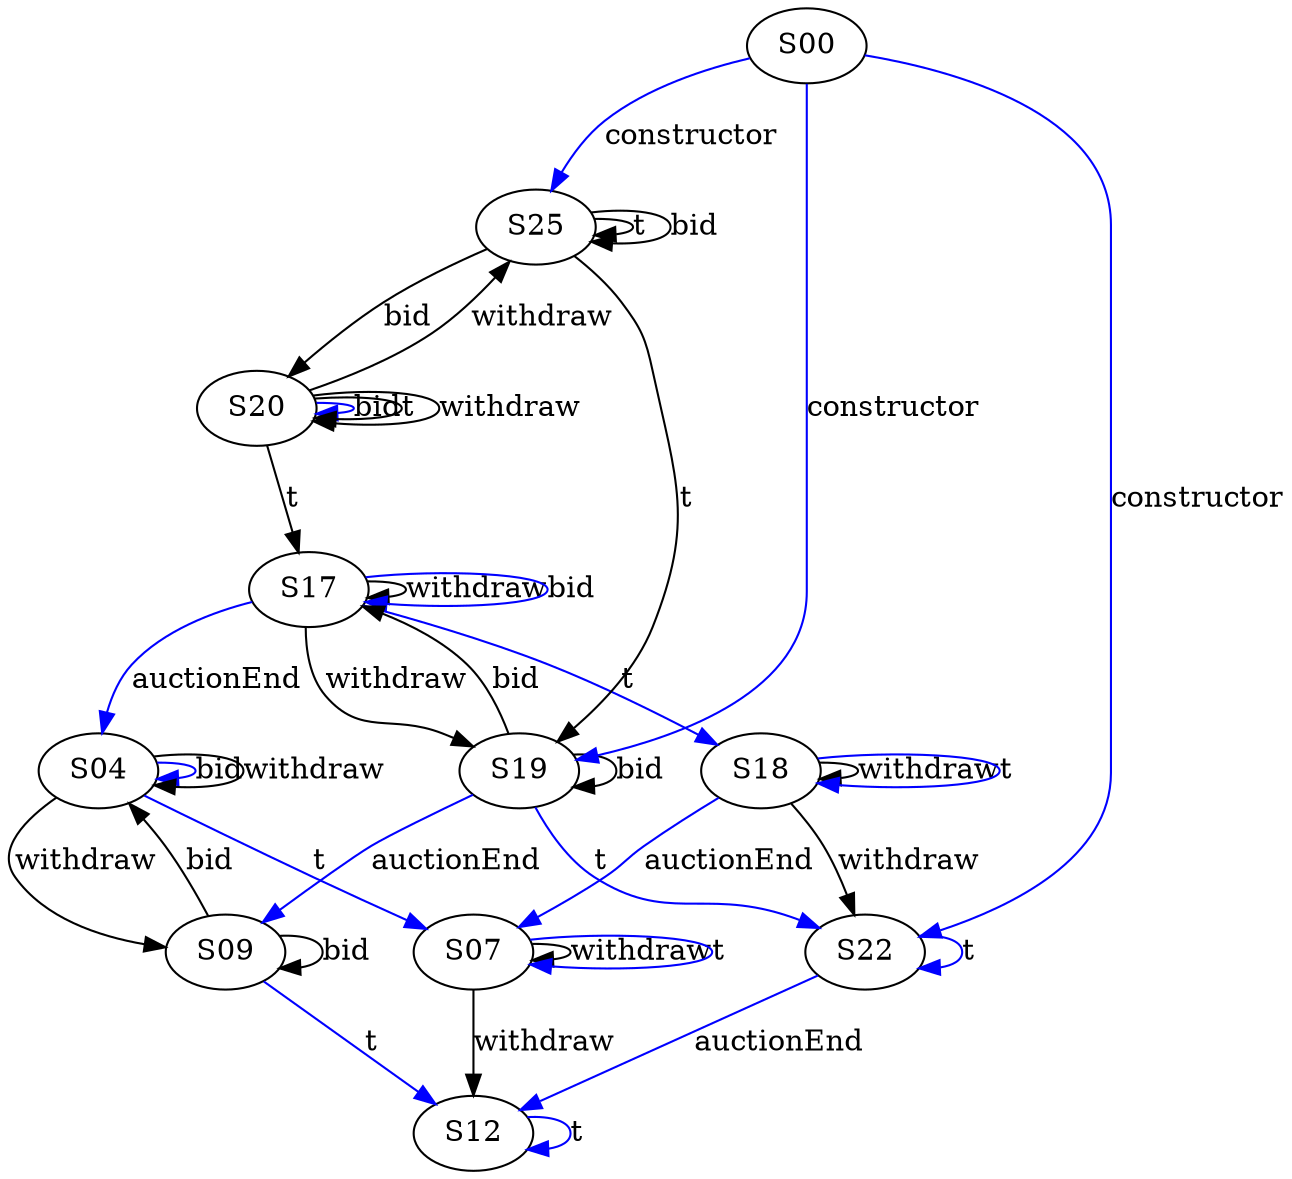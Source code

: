 digraph {

S04->S04 [label="bid", style="", color="blue"]
S09->S04 [label="bid", style="", color="black"]
S09->S09 [label="bid", style="", color="black"]
S17->S18 [label="t", style="", color="blue"]
S17->S17 [label="withdraw", style="", color="black"]
S17->S19 [label="withdraw", style="", color="black"]
S19->S09 [label="auctionEnd", style="", color="blue"]
S18->S18 [label="withdraw", style="", color="black"]
S18->S22 [label="withdraw", style="", color="black"]
S17->S04 [label="auctionEnd", style="", color="blue"]
S17->S17 [label="bid", style="", color="blue"]
S25->S19 [label="t", style="", color="black"]
S25->S25 [label="t", style="", color="black"]
S04->S07 [label="t", style="", color="blue"]
S20->S20 [label="bid", style="", color="blue"]
S20->S17 [label="t", style="", color="black"]
S20->S20 [label="t", style="", color="black"]
S12->S12 [label="t", style="", color="blue"]
S25->S20 [label="bid", style="", color="black"]
S25->S25 [label="bid", style="", color="black"]
S00->S19 [label="constructor", style="", color="blue"]
S00->S22 [label="constructor", style="", color="blue"]
S00->S25 [label="constructor", style="", color="blue"]
S22->S22 [label="t", style="", color="blue"]
S04->S04 [label="withdraw", style="", color="black"]
S04->S09 [label="withdraw", style="", color="black"]
S07->S07 [label="withdraw", style="", color="black"]
S07->S12 [label="withdraw", style="", color="black"]
S22->S12 [label="auctionEnd", style="", color="blue"]
S19->S17 [label="bid", style="", color="black"]
S19->S19 [label="bid", style="", color="black"]
S09->S12 [label="t", style="", color="blue"]
S07->S07 [label="t", style="", color="blue"]
S20->S20 [label="withdraw", style="", color="black"]
S20->S25 [label="withdraw", style="", color="black"]
S19->S22 [label="t", style="", color="blue"]
S18->S18 [label="t", style="", color="blue"]
S18->S07 [label="auctionEnd", style="", color="blue"]
}